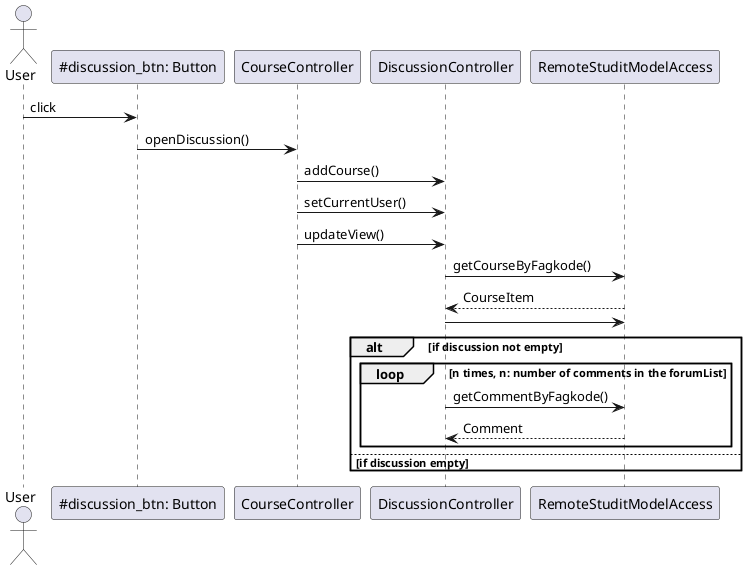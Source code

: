 @startuml
actor User
User -> "~#discussion_btn: Button" as openDiscussion: click

openDiscussion -> CourseController: openDiscussion()

CourseController -> DiscussionController: addCourse()
CourseController -> DiscussionController: setCurrentUser()
CourseController -> DiscussionController: updateView()

DiscussionController -> RemoteStuditModelAccess: getCourseByFagkode()
RemoteStuditModelAccess --> DiscussionController: CourseItem

DiscussionController -> RemoteStuditModelAccess: 


alt if discussion not empty

    loop n times, n: number of comments in the forumList
        DiscussionController -> RemoteStuditModelAccess: getCommentByFagkode()
        RemoteStuditModelAccess --> DiscussionController: Comment
    end

else if discussion empty
    end




@enduml